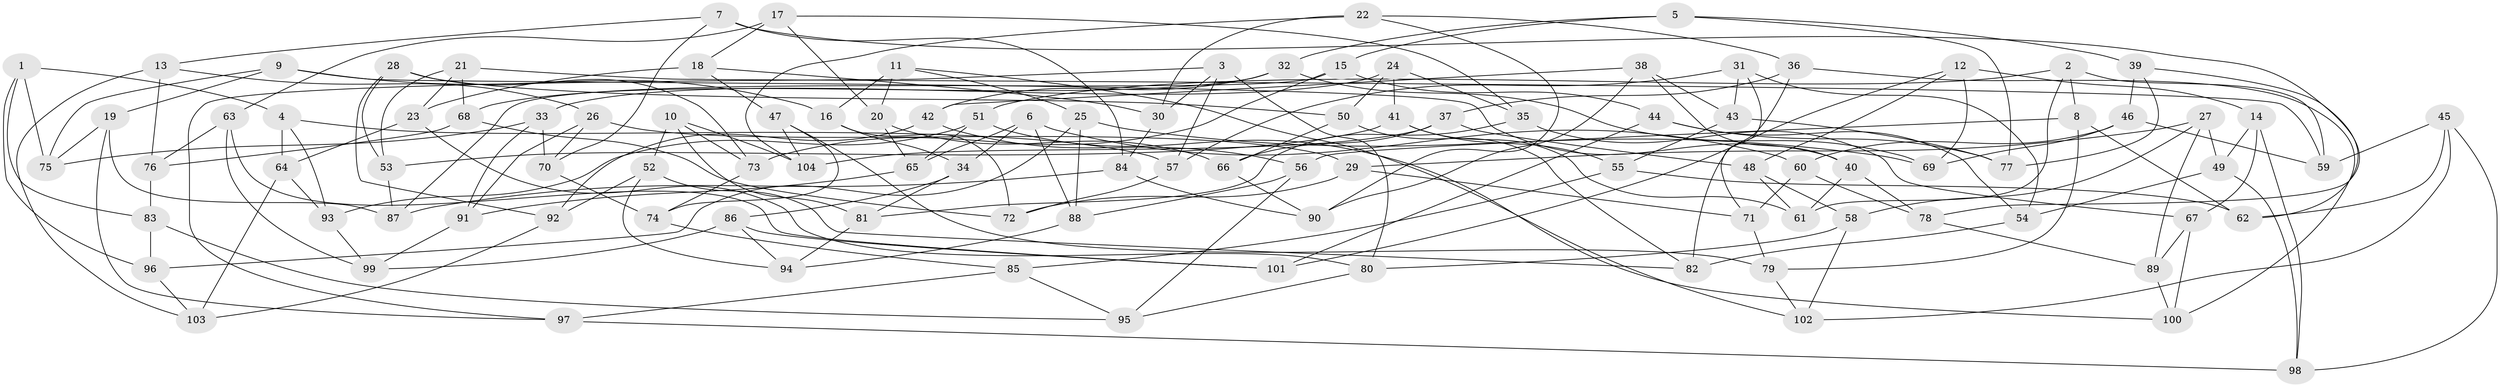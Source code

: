 // Generated by graph-tools (version 1.1) at 2025/26/03/09/25 03:26:53]
// undirected, 104 vertices, 208 edges
graph export_dot {
graph [start="1"]
  node [color=gray90,style=filled];
  1;
  2;
  3;
  4;
  5;
  6;
  7;
  8;
  9;
  10;
  11;
  12;
  13;
  14;
  15;
  16;
  17;
  18;
  19;
  20;
  21;
  22;
  23;
  24;
  25;
  26;
  27;
  28;
  29;
  30;
  31;
  32;
  33;
  34;
  35;
  36;
  37;
  38;
  39;
  40;
  41;
  42;
  43;
  44;
  45;
  46;
  47;
  48;
  49;
  50;
  51;
  52;
  53;
  54;
  55;
  56;
  57;
  58;
  59;
  60;
  61;
  62;
  63;
  64;
  65;
  66;
  67;
  68;
  69;
  70;
  71;
  72;
  73;
  74;
  75;
  76;
  77;
  78;
  79;
  80;
  81;
  82;
  83;
  84;
  85;
  86;
  87;
  88;
  89;
  90;
  91;
  92;
  93;
  94;
  95;
  96;
  97;
  98;
  99;
  100;
  101;
  102;
  103;
  104;
  1 -- 4;
  1 -- 96;
  1 -- 83;
  1 -- 75;
  2 -- 51;
  2 -- 59;
  2 -- 8;
  2 -- 61;
  3 -- 30;
  3 -- 97;
  3 -- 80;
  3 -- 57;
  4 -- 64;
  4 -- 57;
  4 -- 93;
  5 -- 15;
  5 -- 32;
  5 -- 77;
  5 -- 39;
  6 -- 65;
  6 -- 88;
  6 -- 60;
  6 -- 34;
  7 -- 70;
  7 -- 78;
  7 -- 13;
  7 -- 84;
  8 -- 56;
  8 -- 62;
  8 -- 79;
  9 -- 16;
  9 -- 75;
  9 -- 19;
  9 -- 40;
  10 -- 104;
  10 -- 81;
  10 -- 73;
  10 -- 52;
  11 -- 16;
  11 -- 25;
  11 -- 20;
  11 -- 102;
  12 -- 101;
  12 -- 48;
  12 -- 69;
  12 -- 14;
  13 -- 76;
  13 -- 26;
  13 -- 103;
  14 -- 98;
  14 -- 49;
  14 -- 67;
  15 -- 44;
  15 -- 73;
  15 -- 87;
  16 -- 72;
  16 -- 34;
  17 -- 20;
  17 -- 35;
  17 -- 18;
  17 -- 63;
  18 -- 47;
  18 -- 30;
  18 -- 23;
  19 -- 75;
  19 -- 87;
  19 -- 97;
  20 -- 66;
  20 -- 65;
  21 -- 53;
  21 -- 23;
  21 -- 59;
  21 -- 68;
  22 -- 90;
  22 -- 104;
  22 -- 30;
  22 -- 36;
  23 -- 64;
  23 -- 80;
  24 -- 33;
  24 -- 35;
  24 -- 41;
  24 -- 50;
  25 -- 69;
  25 -- 96;
  25 -- 88;
  26 -- 29;
  26 -- 91;
  26 -- 70;
  27 -- 58;
  27 -- 49;
  27 -- 89;
  27 -- 29;
  28 -- 53;
  28 -- 92;
  28 -- 73;
  28 -- 50;
  29 -- 71;
  29 -- 72;
  30 -- 84;
  31 -- 71;
  31 -- 54;
  31 -- 43;
  31 -- 57;
  32 -- 68;
  32 -- 42;
  32 -- 69;
  33 -- 91;
  33 -- 70;
  33 -- 75;
  34 -- 86;
  34 -- 81;
  35 -- 67;
  35 -- 81;
  36 -- 82;
  36 -- 37;
  36 -- 100;
  37 -- 104;
  37 -- 66;
  37 -- 48;
  38 -- 40;
  38 -- 42;
  38 -- 43;
  38 -- 90;
  39 -- 62;
  39 -- 46;
  39 -- 77;
  40 -- 78;
  40 -- 61;
  41 -- 53;
  41 -- 55;
  41 -- 61;
  42 -- 56;
  42 -- 92;
  43 -- 77;
  43 -- 55;
  44 -- 77;
  44 -- 54;
  44 -- 101;
  45 -- 62;
  45 -- 102;
  45 -- 59;
  45 -- 98;
  46 -- 60;
  46 -- 69;
  46 -- 59;
  47 -- 79;
  47 -- 74;
  47 -- 104;
  48 -- 58;
  48 -- 61;
  49 -- 54;
  49 -- 98;
  50 -- 82;
  50 -- 66;
  51 -- 65;
  51 -- 100;
  51 -- 93;
  52 -- 82;
  52 -- 92;
  52 -- 94;
  53 -- 87;
  54 -- 82;
  55 -- 85;
  55 -- 62;
  56 -- 95;
  56 -- 88;
  57 -- 72;
  58 -- 102;
  58 -- 80;
  60 -- 78;
  60 -- 71;
  63 -- 101;
  63 -- 76;
  63 -- 99;
  64 -- 103;
  64 -- 93;
  65 -- 91;
  66 -- 90;
  67 -- 100;
  67 -- 89;
  68 -- 76;
  68 -- 72;
  70 -- 74;
  71 -- 79;
  73 -- 74;
  74 -- 85;
  76 -- 83;
  78 -- 89;
  79 -- 102;
  80 -- 95;
  81 -- 94;
  83 -- 95;
  83 -- 96;
  84 -- 90;
  84 -- 87;
  85 -- 95;
  85 -- 97;
  86 -- 99;
  86 -- 94;
  86 -- 101;
  88 -- 94;
  89 -- 100;
  91 -- 99;
  92 -- 103;
  93 -- 99;
  96 -- 103;
  97 -- 98;
}
